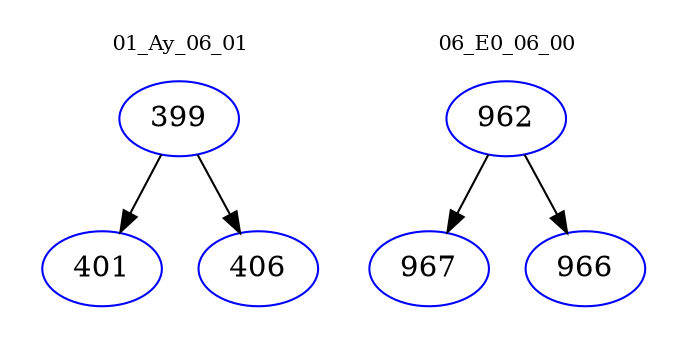 digraph{
subgraph cluster_0 {
color = white
label = "01_Ay_06_01";
fontsize=10;
T0_399 [label="399", color="blue"]
T0_399 -> T0_401 [color="black"]
T0_401 [label="401", color="blue"]
T0_399 -> T0_406 [color="black"]
T0_406 [label="406", color="blue"]
}
subgraph cluster_1 {
color = white
label = "06_E0_06_00";
fontsize=10;
T1_962 [label="962", color="blue"]
T1_962 -> T1_967 [color="black"]
T1_967 [label="967", color="blue"]
T1_962 -> T1_966 [color="black"]
T1_966 [label="966", color="blue"]
}
}
